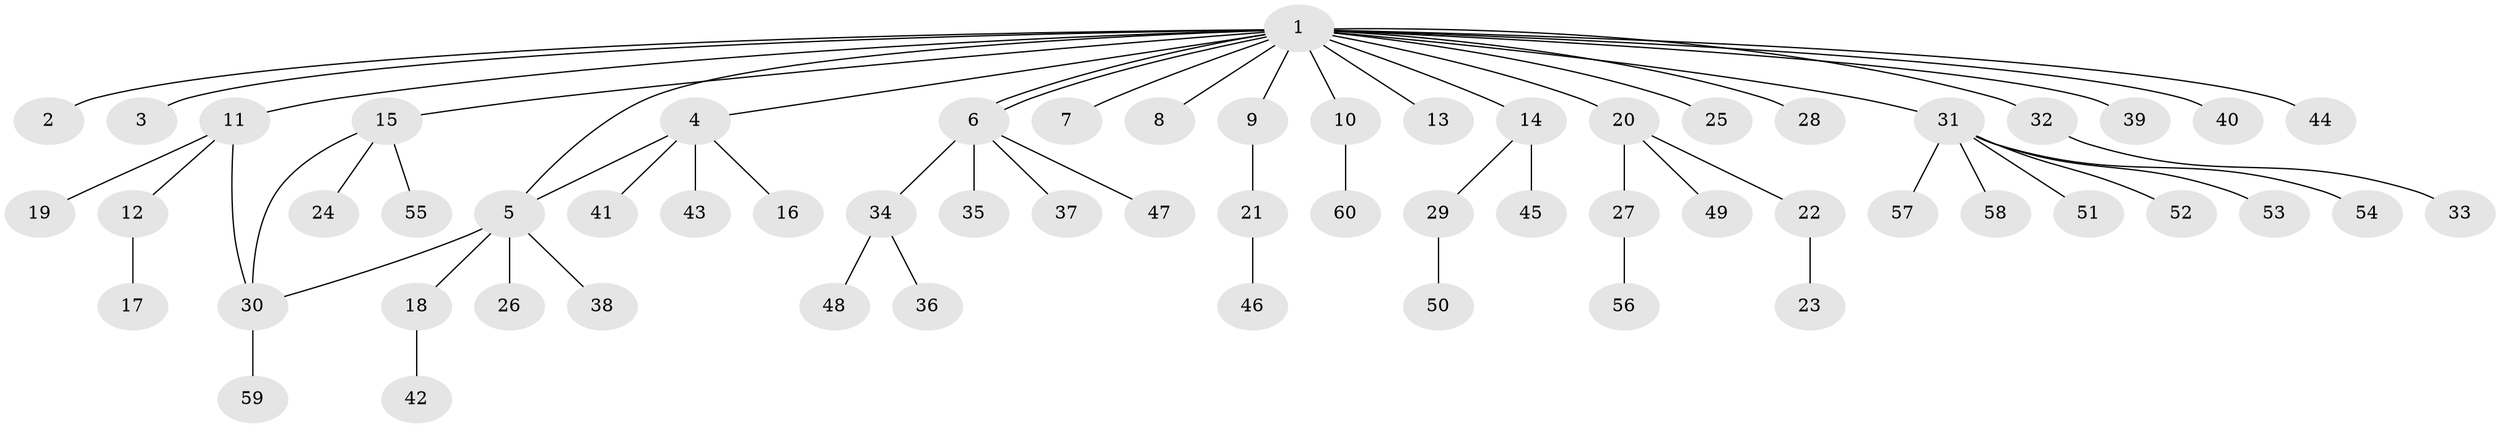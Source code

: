 // coarse degree distribution, {22: 0.023255813953488372, 1: 0.7674418604651163, 4: 0.046511627906976744, 8: 0.023255813953488372, 5: 0.023255813953488372, 2: 0.046511627906976744, 3: 0.046511627906976744, 6: 0.023255813953488372}
// Generated by graph-tools (version 1.1) at 2025/41/03/06/25 10:41:49]
// undirected, 60 vertices, 63 edges
graph export_dot {
graph [start="1"]
  node [color=gray90,style=filled];
  1;
  2;
  3;
  4;
  5;
  6;
  7;
  8;
  9;
  10;
  11;
  12;
  13;
  14;
  15;
  16;
  17;
  18;
  19;
  20;
  21;
  22;
  23;
  24;
  25;
  26;
  27;
  28;
  29;
  30;
  31;
  32;
  33;
  34;
  35;
  36;
  37;
  38;
  39;
  40;
  41;
  42;
  43;
  44;
  45;
  46;
  47;
  48;
  49;
  50;
  51;
  52;
  53;
  54;
  55;
  56;
  57;
  58;
  59;
  60;
  1 -- 2;
  1 -- 3;
  1 -- 4;
  1 -- 5;
  1 -- 6;
  1 -- 6;
  1 -- 7;
  1 -- 8;
  1 -- 9;
  1 -- 10;
  1 -- 11;
  1 -- 13;
  1 -- 14;
  1 -- 15;
  1 -- 20;
  1 -- 25;
  1 -- 28;
  1 -- 31;
  1 -- 32;
  1 -- 39;
  1 -- 40;
  1 -- 44;
  4 -- 5;
  4 -- 16;
  4 -- 41;
  4 -- 43;
  5 -- 18;
  5 -- 26;
  5 -- 30;
  5 -- 38;
  6 -- 34;
  6 -- 35;
  6 -- 37;
  6 -- 47;
  9 -- 21;
  10 -- 60;
  11 -- 12;
  11 -- 19;
  11 -- 30;
  12 -- 17;
  14 -- 29;
  14 -- 45;
  15 -- 24;
  15 -- 30;
  15 -- 55;
  18 -- 42;
  20 -- 22;
  20 -- 27;
  20 -- 49;
  21 -- 46;
  22 -- 23;
  27 -- 56;
  29 -- 50;
  30 -- 59;
  31 -- 51;
  31 -- 52;
  31 -- 53;
  31 -- 54;
  31 -- 57;
  31 -- 58;
  32 -- 33;
  34 -- 36;
  34 -- 48;
}
